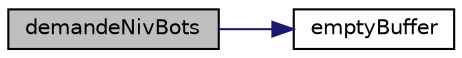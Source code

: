 digraph "demandeNivBots"
{
 // INTERACTIVE_SVG=YES
 // LATEX_PDF_SIZE
  edge [fontname="Helvetica",fontsize="10",labelfontname="Helvetica",labelfontsize="10"];
  node [fontname="Helvetica",fontsize="10",shape=record];
  rankdir="LR";
  Node1 [label="demandeNivBots",height=0.2,width=0.4,color="black", fillcolor="grey75", style="filled", fontcolor="black",tooltip="Demande à l'utilisateur le niveau des bots."];
  Node1 -> Node2 [color="midnightblue",fontsize="10",style="solid",fontname="Helvetica"];
  Node2 [label="emptyBuffer",height=0.2,width=0.4,color="black", fillcolor="white", style="filled",URL="$jeu_8c.html#a7f81010b16aca3478a4926194a324382",tooltip="Vide le buffer après une saisie."];
}
